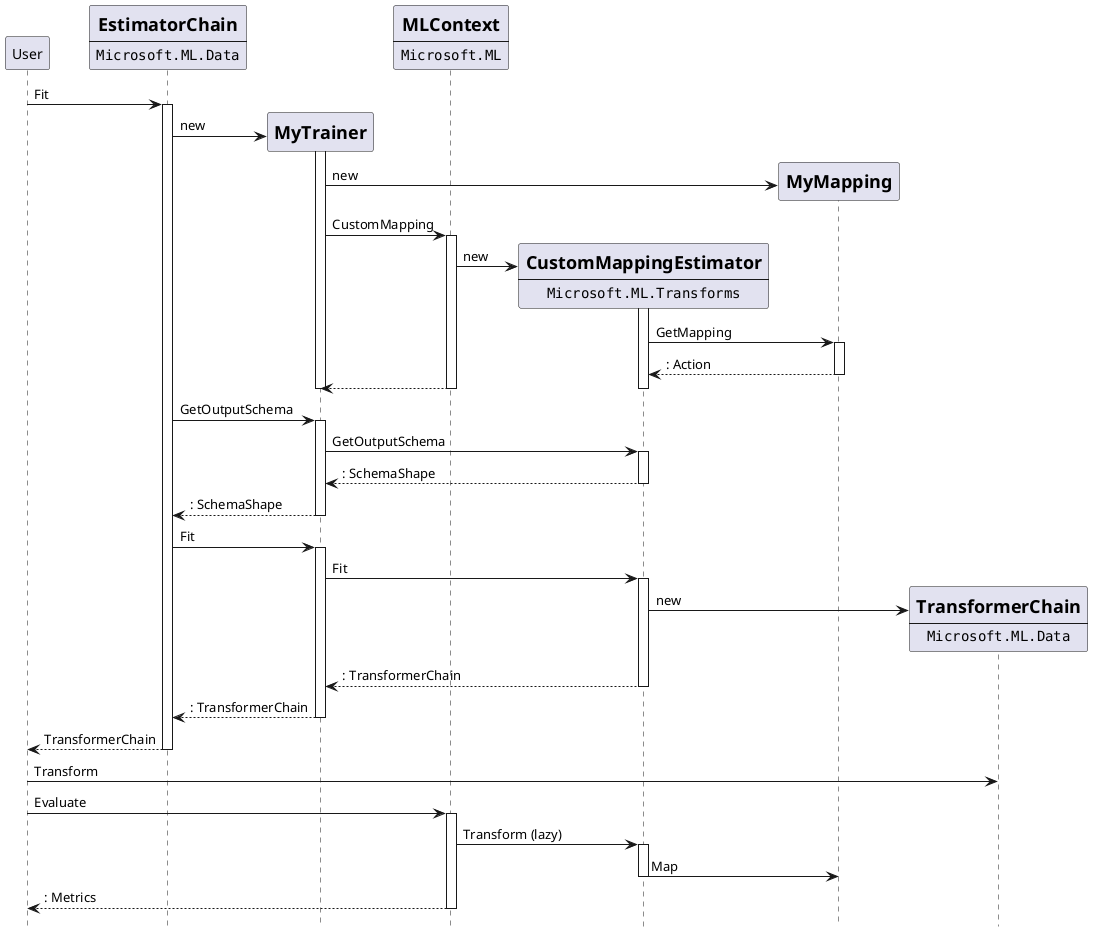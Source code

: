 @startuml

hide footbox

participant User

participant EstimatorChain [
    =EstimatorChain
    ----
    ""Microsoft.ML.Data""
]


participant MyCustomTrainer [
    =MyTrainer
]

participant Context [
    =MLContext
    ----
    ""Microsoft.ML""
]

participant CustomMappingEstimator [
    =CustomMappingEstimator
    ----
    ""Microsoft.ML.Transforms""
]

participant MyCustomMapping [
    =MyMapping
]

participant TransformerChain [
    =TransformerChain
    ----
    ""Microsoft.ML.Data""
]


User -> EstimatorChain: Fit
activate EstimatorChain
create MyCustomTrainer
EstimatorChain -> MyCustomTrainer: new
activate MyCustomTrainer
create MyCustomMapping
MyCustomTrainer -> MyCustomMapping: new
MyCustomTrainer -> Context: CustomMapping
activate Context
create CustomMappingEstimator
Context -> CustomMappingEstimator: new
activate CustomMappingEstimator
CustomMappingEstimator -> MyCustomMapping: GetMapping
activate MyCustomMapping
return: Action
deactivate MyCustomMapping
return
deactivate CustomMappingEstimator
deactivate MyCustomTrainer
EstimatorChain -> MyCustomTrainer: GetOutputSchema
activate MyCustomTrainer
MyCustomTrainer -> CustomMappingEstimator: GetOutputSchema
activate CustomMappingEstimator
return: SchemaShape
return: SchemaShape
deactivate Context
deactivate MyCustomTrainer
EstimatorChain -> MyCustomTrainer: Fit
activate MyCustomTrainer
MyCustomTrainer -> CustomMappingEstimator: Fit
activate CustomMappingEstimator
create TransformerChain
CustomMappingEstimator -> TransformerChain: new
return: TransformerChain
return: TransformerChain
EstimatorChain --> User: TransformerChain
deactivate CustomMappingEstimator
deactivate MyCustomTrainer
deactivate EstimatorChain
User -> TransformerChain: Transform
User -> Context: Evaluate
activate Context
Context -> CustomMappingEstimator: Transform (lazy)
activate CustomMappingEstimator
CustomMappingEstimator -> MyCustomMapping: Map
deactivate CustomMappingEstimator
return: Metrics
deactivate Context


@enduml
